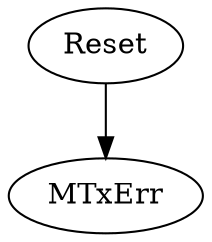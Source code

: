 strict digraph "" {
	Reset	 [complexity=1,
		importance=0.00996234163782,
		rank=0.00996234163782];
	MTxErr	 [complexity=0,
		importance=0.00356522874575,
		rank=0.0];
	Reset -> MTxErr;
}
